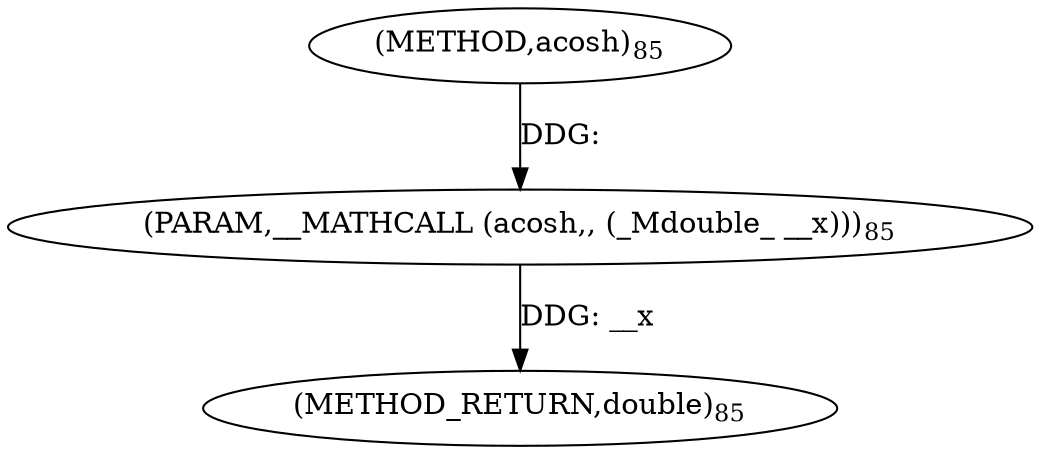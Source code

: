 digraph "acosh" {  
"6262" [label = <(METHOD,acosh)<SUB>85</SUB>> ]
"6264" [label = <(METHOD_RETURN,double)<SUB>85</SUB>> ]
"6263" [label = <(PARAM,__MATHCALL (acosh,, (_Mdouble_ __x)))<SUB>85</SUB>> ]
  "6263" -> "6264"  [ label = "DDG: __x"] 
  "6262" -> "6263"  [ label = "DDG: "] 
}
